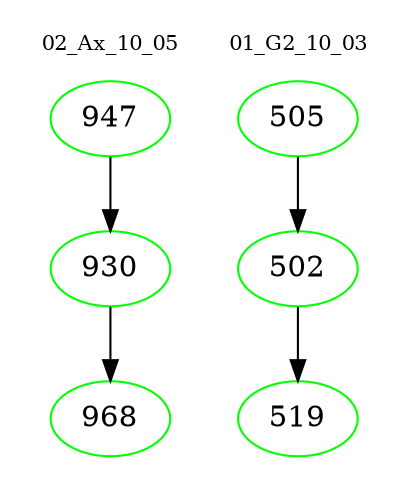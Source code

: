 digraph{
subgraph cluster_0 {
color = white
label = "02_Ax_10_05";
fontsize=10;
T0_947 [label="947", color="green"]
T0_947 -> T0_930 [color="black"]
T0_930 [label="930", color="green"]
T0_930 -> T0_968 [color="black"]
T0_968 [label="968", color="green"]
}
subgraph cluster_1 {
color = white
label = "01_G2_10_03";
fontsize=10;
T1_505 [label="505", color="green"]
T1_505 -> T1_502 [color="black"]
T1_502 [label="502", color="green"]
T1_502 -> T1_519 [color="black"]
T1_519 [label="519", color="green"]
}
}
